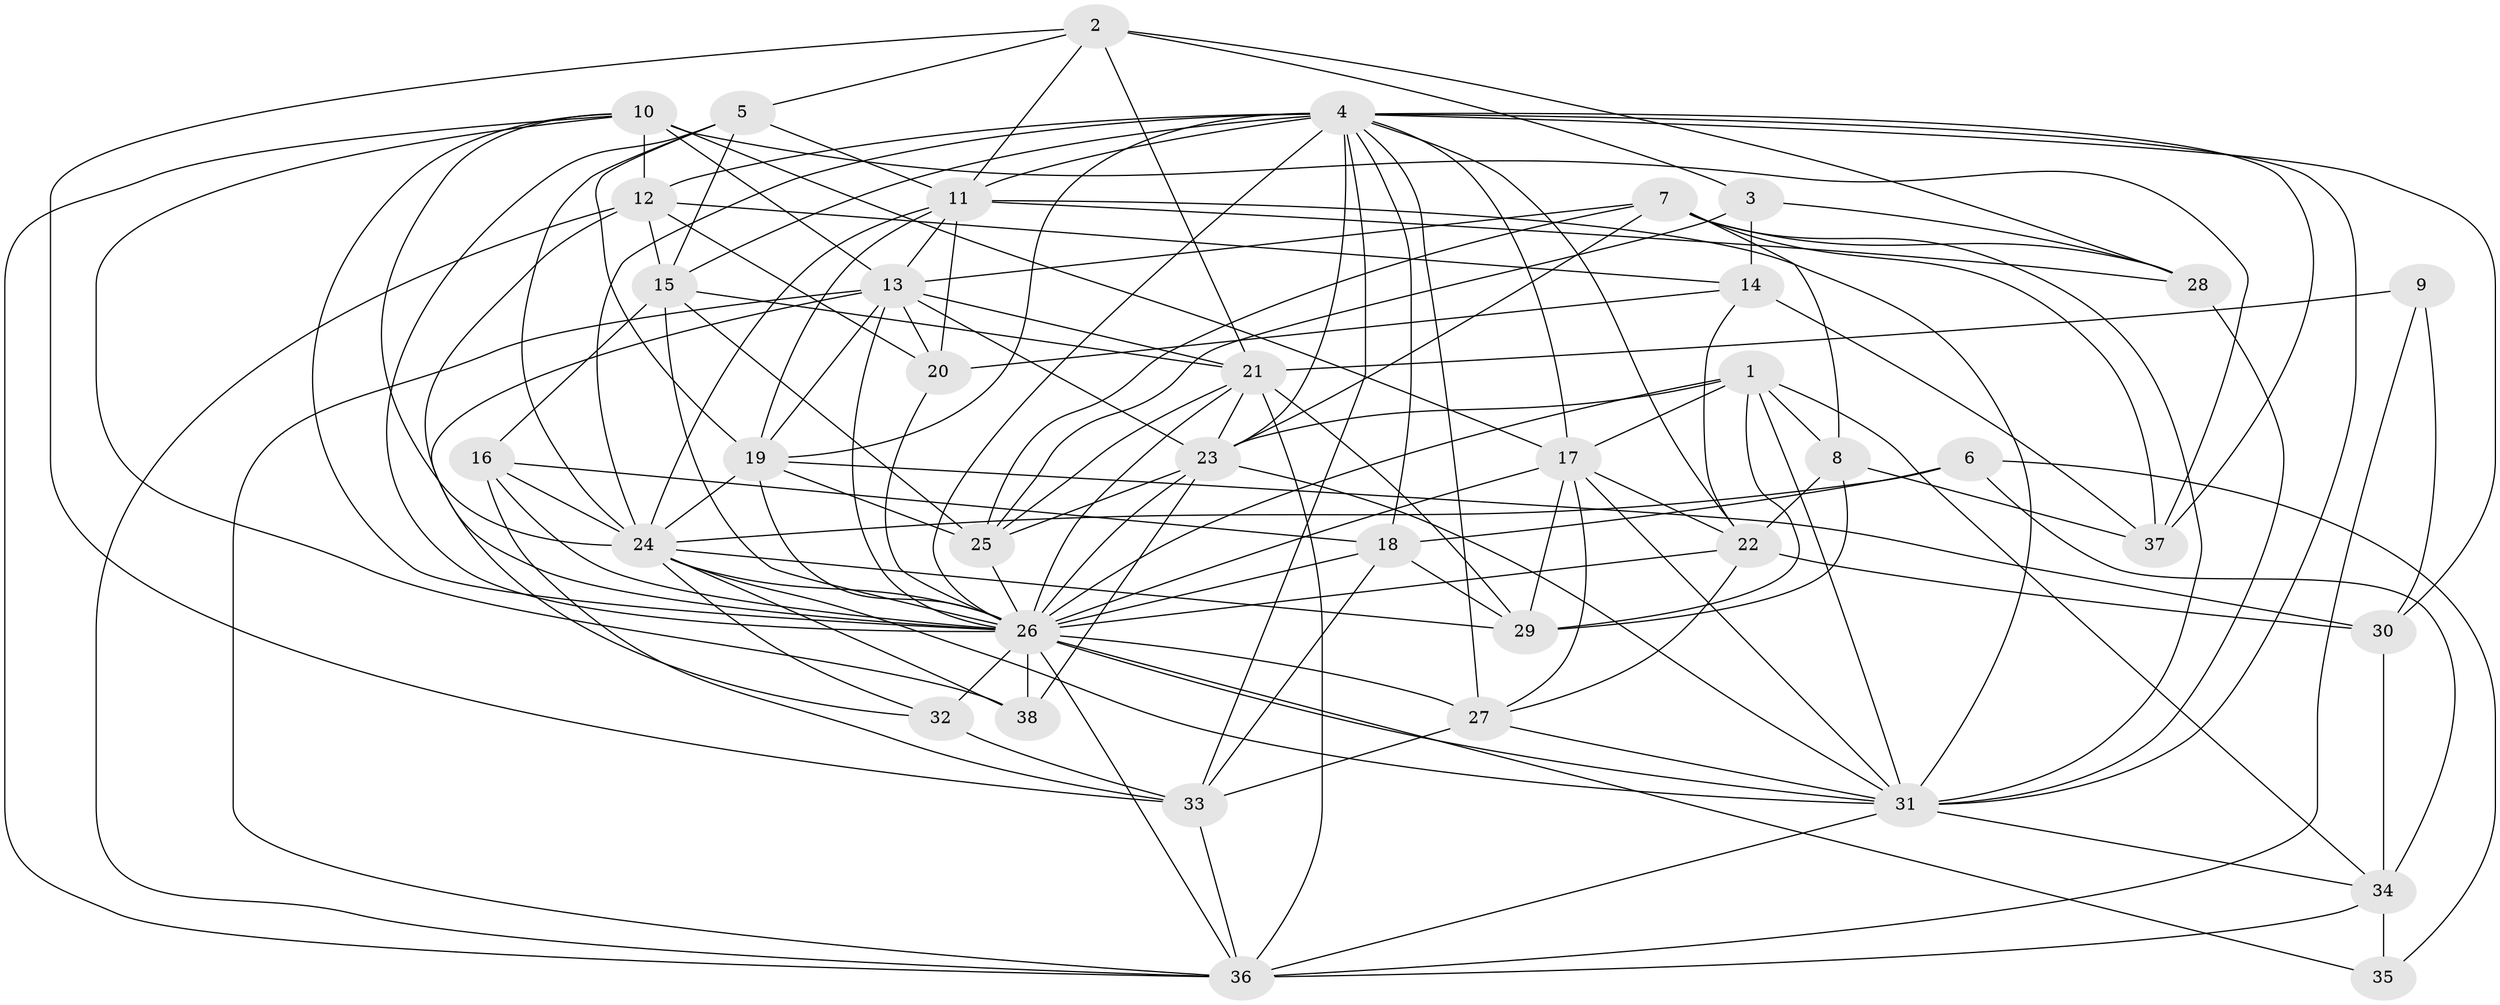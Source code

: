 // original degree distribution, {3: 0.25203252032520324, 4: 0.2845528455284553, 5: 0.24390243902439024, 2: 0.12195121951219512, 7: 0.04065040650406504, 6: 0.04878048780487805, 8: 0.008130081300813009}
// Generated by graph-tools (version 1.1) at 2025/51/03/04/25 22:51:00]
// undirected, 38 vertices, 137 edges
graph export_dot {
  node [color=gray90,style=filled];
  1;
  2;
  3;
  4;
  5;
  6;
  7;
  8;
  9;
  10;
  11;
  12;
  13;
  14;
  15;
  16;
  17;
  18;
  19;
  20;
  21;
  22;
  23;
  24;
  25;
  26;
  27;
  28;
  29;
  30;
  31;
  32;
  33;
  34;
  35;
  36;
  37;
  38;
  1 -- 8 [weight=1.0];
  1 -- 17 [weight=2.0];
  1 -- 23 [weight=1.0];
  1 -- 26 [weight=1.0];
  1 -- 29 [weight=1.0];
  1 -- 31 [weight=1.0];
  1 -- 34 [weight=2.0];
  2 -- 3 [weight=1.0];
  2 -- 5 [weight=1.0];
  2 -- 11 [weight=1.0];
  2 -- 21 [weight=1.0];
  2 -- 28 [weight=1.0];
  2 -- 33 [weight=1.0];
  3 -- 14 [weight=1.0];
  3 -- 25 [weight=1.0];
  3 -- 28 [weight=1.0];
  4 -- 11 [weight=1.0];
  4 -- 12 [weight=1.0];
  4 -- 15 [weight=1.0];
  4 -- 17 [weight=2.0];
  4 -- 18 [weight=1.0];
  4 -- 19 [weight=1.0];
  4 -- 22 [weight=1.0];
  4 -- 23 [weight=1.0];
  4 -- 24 [weight=1.0];
  4 -- 26 [weight=3.0];
  4 -- 27 [weight=1.0];
  4 -- 30 [weight=1.0];
  4 -- 31 [weight=1.0];
  4 -- 33 [weight=1.0];
  4 -- 37 [weight=1.0];
  5 -- 11 [weight=1.0];
  5 -- 15 [weight=1.0];
  5 -- 19 [weight=1.0];
  5 -- 24 [weight=1.0];
  5 -- 26 [weight=1.0];
  6 -- 18 [weight=1.0];
  6 -- 24 [weight=1.0];
  6 -- 34 [weight=1.0];
  6 -- 35 [weight=1.0];
  7 -- 8 [weight=1.0];
  7 -- 13 [weight=3.0];
  7 -- 23 [weight=1.0];
  7 -- 25 [weight=1.0];
  7 -- 28 [weight=2.0];
  7 -- 31 [weight=2.0];
  7 -- 37 [weight=1.0];
  8 -- 22 [weight=1.0];
  8 -- 29 [weight=1.0];
  8 -- 37 [weight=1.0];
  9 -- 21 [weight=1.0];
  9 -- 30 [weight=1.0];
  9 -- 36 [weight=1.0];
  10 -- 12 [weight=2.0];
  10 -- 13 [weight=1.0];
  10 -- 17 [weight=1.0];
  10 -- 24 [weight=1.0];
  10 -- 26 [weight=1.0];
  10 -- 36 [weight=1.0];
  10 -- 37 [weight=1.0];
  10 -- 38 [weight=1.0];
  11 -- 13 [weight=1.0];
  11 -- 19 [weight=1.0];
  11 -- 20 [weight=1.0];
  11 -- 24 [weight=2.0];
  11 -- 28 [weight=1.0];
  11 -- 31 [weight=1.0];
  12 -- 14 [weight=1.0];
  12 -- 15 [weight=1.0];
  12 -- 20 [weight=1.0];
  12 -- 26 [weight=1.0];
  12 -- 36 [weight=1.0];
  13 -- 19 [weight=1.0];
  13 -- 20 [weight=1.0];
  13 -- 21 [weight=1.0];
  13 -- 23 [weight=1.0];
  13 -- 26 [weight=1.0];
  13 -- 32 [weight=1.0];
  13 -- 36 [weight=1.0];
  14 -- 20 [weight=1.0];
  14 -- 22 [weight=1.0];
  14 -- 37 [weight=2.0];
  15 -- 16 [weight=1.0];
  15 -- 21 [weight=1.0];
  15 -- 25 [weight=1.0];
  15 -- 26 [weight=1.0];
  16 -- 18 [weight=1.0];
  16 -- 24 [weight=1.0];
  16 -- 26 [weight=1.0];
  16 -- 33 [weight=1.0];
  17 -- 22 [weight=1.0];
  17 -- 26 [weight=2.0];
  17 -- 27 [weight=1.0];
  17 -- 29 [weight=1.0];
  17 -- 31 [weight=1.0];
  18 -- 26 [weight=1.0];
  18 -- 29 [weight=1.0];
  18 -- 33 [weight=2.0];
  19 -- 24 [weight=1.0];
  19 -- 25 [weight=2.0];
  19 -- 26 [weight=2.0];
  19 -- 30 [weight=1.0];
  20 -- 26 [weight=1.0];
  21 -- 23 [weight=1.0];
  21 -- 25 [weight=1.0];
  21 -- 26 [weight=1.0];
  21 -- 29 [weight=1.0];
  21 -- 36 [weight=1.0];
  22 -- 26 [weight=1.0];
  22 -- 27 [weight=1.0];
  22 -- 30 [weight=1.0];
  23 -- 25 [weight=1.0];
  23 -- 26 [weight=3.0];
  23 -- 31 [weight=1.0];
  23 -- 38 [weight=1.0];
  24 -- 26 [weight=1.0];
  24 -- 29 [weight=1.0];
  24 -- 31 [weight=1.0];
  24 -- 32 [weight=1.0];
  24 -- 38 [weight=1.0];
  25 -- 26 [weight=1.0];
  26 -- 27 [weight=1.0];
  26 -- 31 [weight=1.0];
  26 -- 32 [weight=1.0];
  26 -- 35 [weight=1.0];
  26 -- 36 [weight=1.0];
  26 -- 38 [weight=3.0];
  27 -- 31 [weight=1.0];
  27 -- 33 [weight=2.0];
  28 -- 31 [weight=2.0];
  30 -- 34 [weight=1.0];
  31 -- 34 [weight=1.0];
  31 -- 36 [weight=2.0];
  32 -- 33 [weight=2.0];
  33 -- 36 [weight=1.0];
  34 -- 35 [weight=1.0];
  34 -- 36 [weight=1.0];
}
